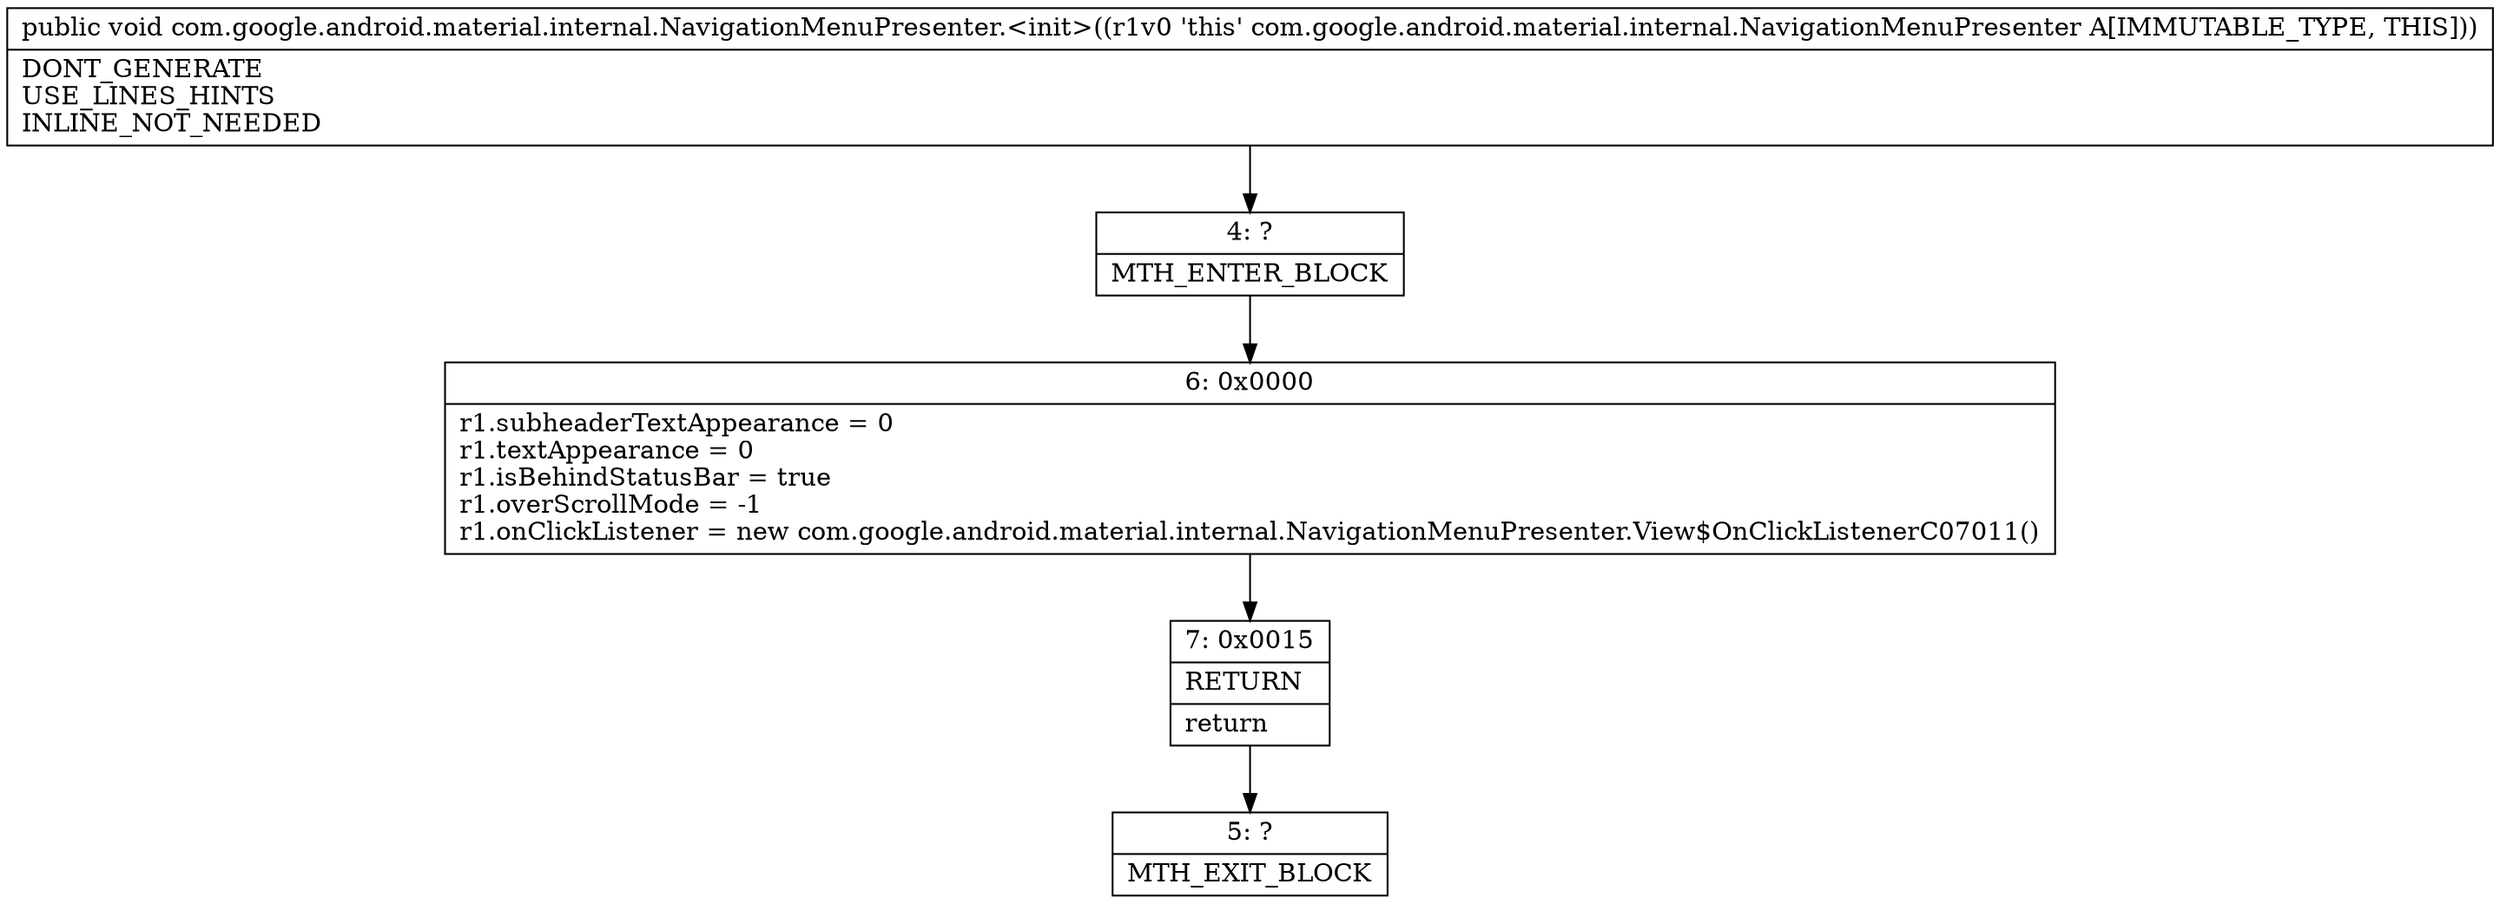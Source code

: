 digraph "CFG forcom.google.android.material.internal.NavigationMenuPresenter.\<init\>()V" {
Node_4 [shape=record,label="{4\:\ ?|MTH_ENTER_BLOCK\l}"];
Node_6 [shape=record,label="{6\:\ 0x0000|r1.subheaderTextAppearance = 0\lr1.textAppearance = 0\lr1.isBehindStatusBar = true\lr1.overScrollMode = \-1\lr1.onClickListener = new com.google.android.material.internal.NavigationMenuPresenter.View$OnClickListenerC07011()\l}"];
Node_7 [shape=record,label="{7\:\ 0x0015|RETURN\l|return\l}"];
Node_5 [shape=record,label="{5\:\ ?|MTH_EXIT_BLOCK\l}"];
MethodNode[shape=record,label="{public void com.google.android.material.internal.NavigationMenuPresenter.\<init\>((r1v0 'this' com.google.android.material.internal.NavigationMenuPresenter A[IMMUTABLE_TYPE, THIS]))  | DONT_GENERATE\lUSE_LINES_HINTS\lINLINE_NOT_NEEDED\l}"];
MethodNode -> Node_4;Node_4 -> Node_6;
Node_6 -> Node_7;
Node_7 -> Node_5;
}

